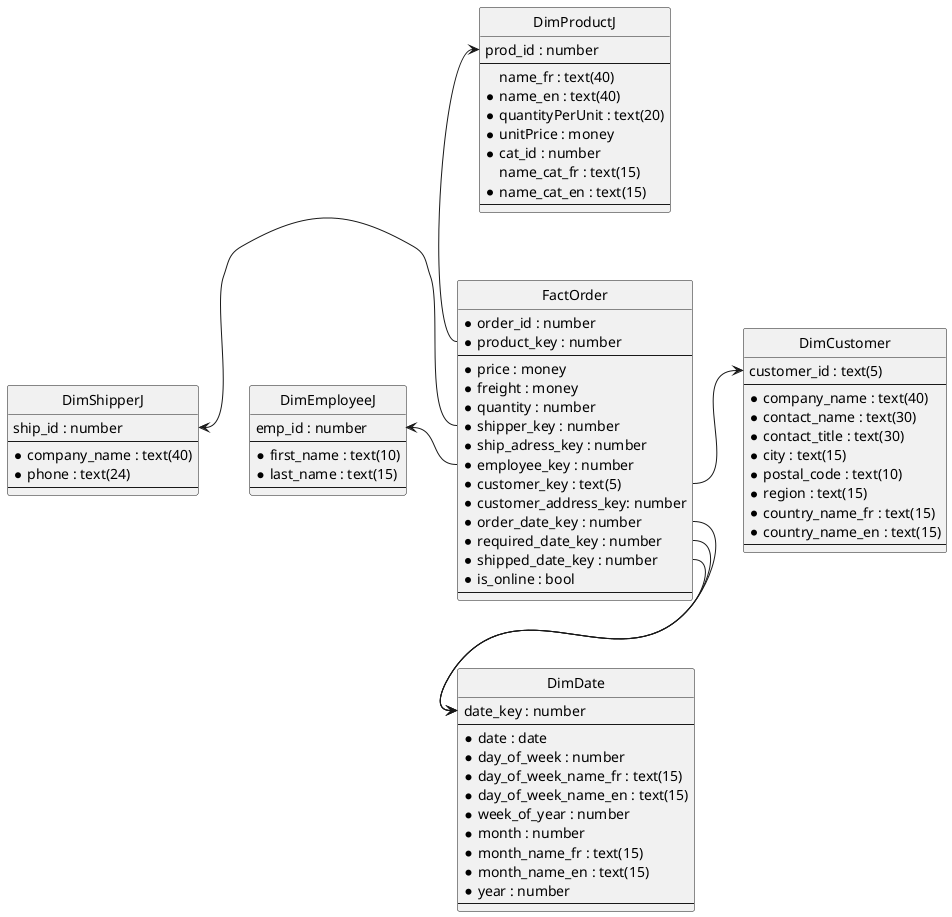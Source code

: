 @startuml db
hide circle


    
entity "DimEmployeeJ" as emp {
    emp_id : number
    --
    *first_name : text(10)
    *last_name : text(15)
    --
}


entity "DimCustomer" as customer {
	customer_id : text(5)
--
    *company_name : text(40)
    *contact_name : text(30)
    *contact_title : text(30)
    *city : text(15)
    *postal_code : text(10)
    *region : text(15)
    *country_name_fr : text(15)
    *country_name_en : text(15)
--
}
entity "DimShipperJ" as shp{
    ship_id : number
    --
    *company_name : text(40)
    *phone : text(24)
    --
}

entity "DimProductJ" as prod {
    prod_id : number
    --
    name_fr : text(40)
    *name_en : text(40)
    *quantityPerUnit : text(20)
    *unitPrice : money
    *cat_id : number
    name_cat_fr : text(15)
    *name_cat_en : text(15)
    --
}
entity "FactOrder" as order{
    *order_id : number
    *product_key : number
    --
    *price : money
    *freight : money
    *quantity : number
    *shipper_key : number
    *ship_adress_key : number
    *employee_key : number
    *customer_key : text(5)
    *customer_address_key: number
    *order_date_key : number
    *required_date_key : number
    *shipped_date_key : number
    *is_online : bool
    --
}


entity "DimDate" as date {
    date_key : number
    --
    *date : date
    *day_of_week : number
    *day_of_week_name_fr : text(15)
    *day_of_week_name_en : text(15)
    *week_of_year : number
    *month : number
    *month_name_fr : text(15)
    *month_name_en : text(15)
    *year : number
    --
}


order::order_date_key --> date::date_key
order::required_date_key --> date::date_key
order::shipped_date_key --> date::date_key
order::product_key -up-> prod::prod_id
order::employee_key  -left-> emp::emp_id
order::shipper_key -left-> shp::ship_id
order::customer_key -right-> customer::customer_id

@endum